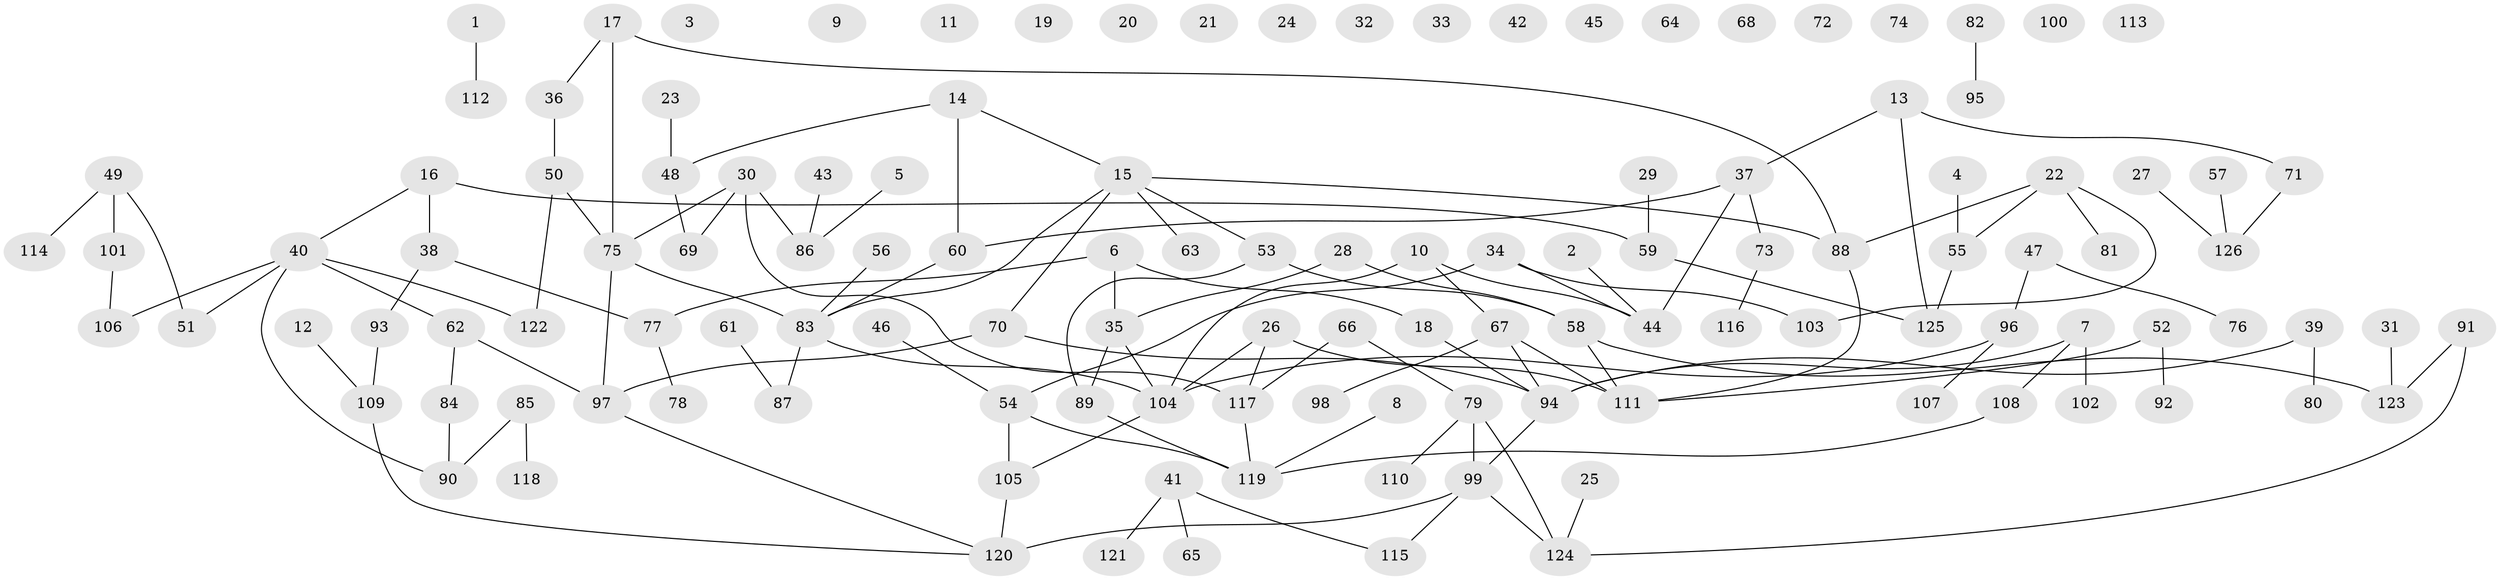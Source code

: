 // coarse degree distribution, {0: 0.2111111111111111, 1: 0.25555555555555554, 2: 0.14444444444444443, 3: 0.16666666666666666, 4: 0.07777777777777778, 8: 0.011111111111111112, 6: 0.044444444444444446, 5: 0.05555555555555555, 7: 0.03333333333333333}
// Generated by graph-tools (version 1.1) at 2025/23/03/03/25 07:23:29]
// undirected, 126 vertices, 137 edges
graph export_dot {
graph [start="1"]
  node [color=gray90,style=filled];
  1;
  2;
  3;
  4;
  5;
  6;
  7;
  8;
  9;
  10;
  11;
  12;
  13;
  14;
  15;
  16;
  17;
  18;
  19;
  20;
  21;
  22;
  23;
  24;
  25;
  26;
  27;
  28;
  29;
  30;
  31;
  32;
  33;
  34;
  35;
  36;
  37;
  38;
  39;
  40;
  41;
  42;
  43;
  44;
  45;
  46;
  47;
  48;
  49;
  50;
  51;
  52;
  53;
  54;
  55;
  56;
  57;
  58;
  59;
  60;
  61;
  62;
  63;
  64;
  65;
  66;
  67;
  68;
  69;
  70;
  71;
  72;
  73;
  74;
  75;
  76;
  77;
  78;
  79;
  80;
  81;
  82;
  83;
  84;
  85;
  86;
  87;
  88;
  89;
  90;
  91;
  92;
  93;
  94;
  95;
  96;
  97;
  98;
  99;
  100;
  101;
  102;
  103;
  104;
  105;
  106;
  107;
  108;
  109;
  110;
  111;
  112;
  113;
  114;
  115;
  116;
  117;
  118;
  119;
  120;
  121;
  122;
  123;
  124;
  125;
  126;
  1 -- 112;
  2 -- 44;
  4 -- 55;
  5 -- 86;
  6 -- 18;
  6 -- 35;
  6 -- 77;
  7 -- 94;
  7 -- 102;
  7 -- 108;
  8 -- 119;
  10 -- 44;
  10 -- 67;
  10 -- 104;
  12 -- 109;
  13 -- 37;
  13 -- 71;
  13 -- 125;
  14 -- 15;
  14 -- 48;
  14 -- 60;
  15 -- 53;
  15 -- 63;
  15 -- 70;
  15 -- 83;
  15 -- 88;
  16 -- 38;
  16 -- 40;
  16 -- 59;
  17 -- 36;
  17 -- 75;
  17 -- 88;
  18 -- 94;
  22 -- 55;
  22 -- 81;
  22 -- 88;
  22 -- 103;
  23 -- 48;
  25 -- 124;
  26 -- 104;
  26 -- 111;
  26 -- 117;
  27 -- 126;
  28 -- 35;
  28 -- 58;
  29 -- 59;
  30 -- 69;
  30 -- 75;
  30 -- 86;
  30 -- 117;
  31 -- 123;
  34 -- 44;
  34 -- 54;
  34 -- 103;
  35 -- 89;
  35 -- 104;
  36 -- 50;
  37 -- 44;
  37 -- 60;
  37 -- 73;
  38 -- 77;
  38 -- 93;
  39 -- 80;
  39 -- 94;
  40 -- 51;
  40 -- 62;
  40 -- 90;
  40 -- 106;
  40 -- 122;
  41 -- 65;
  41 -- 115;
  41 -- 121;
  43 -- 86;
  46 -- 54;
  47 -- 76;
  47 -- 96;
  48 -- 69;
  49 -- 51;
  49 -- 101;
  49 -- 114;
  50 -- 75;
  50 -- 122;
  52 -- 92;
  52 -- 111;
  53 -- 58;
  53 -- 89;
  54 -- 105;
  54 -- 119;
  55 -- 125;
  56 -- 83;
  57 -- 126;
  58 -- 111;
  58 -- 123;
  59 -- 125;
  60 -- 83;
  61 -- 87;
  62 -- 84;
  62 -- 97;
  66 -- 79;
  66 -- 117;
  67 -- 94;
  67 -- 98;
  67 -- 111;
  70 -- 94;
  70 -- 97;
  71 -- 126;
  73 -- 116;
  75 -- 83;
  75 -- 97;
  77 -- 78;
  79 -- 99;
  79 -- 110;
  79 -- 124;
  82 -- 95;
  83 -- 87;
  83 -- 104;
  84 -- 90;
  85 -- 90;
  85 -- 118;
  88 -- 111;
  89 -- 119;
  91 -- 123;
  91 -- 124;
  93 -- 109;
  94 -- 99;
  96 -- 104;
  96 -- 107;
  97 -- 120;
  99 -- 115;
  99 -- 120;
  99 -- 124;
  101 -- 106;
  104 -- 105;
  105 -- 120;
  108 -- 119;
  109 -- 120;
  117 -- 119;
}

